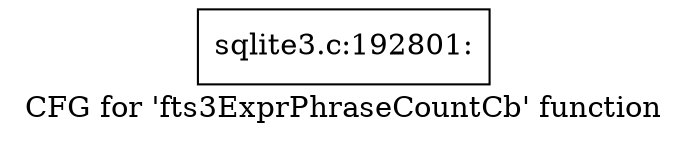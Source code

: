 digraph "CFG for 'fts3ExprPhraseCountCb' function" {
	label="CFG for 'fts3ExprPhraseCountCb' function";

	Node0x55c0fb330e30 [shape=record,label="{sqlite3.c:192801:}"];
}
